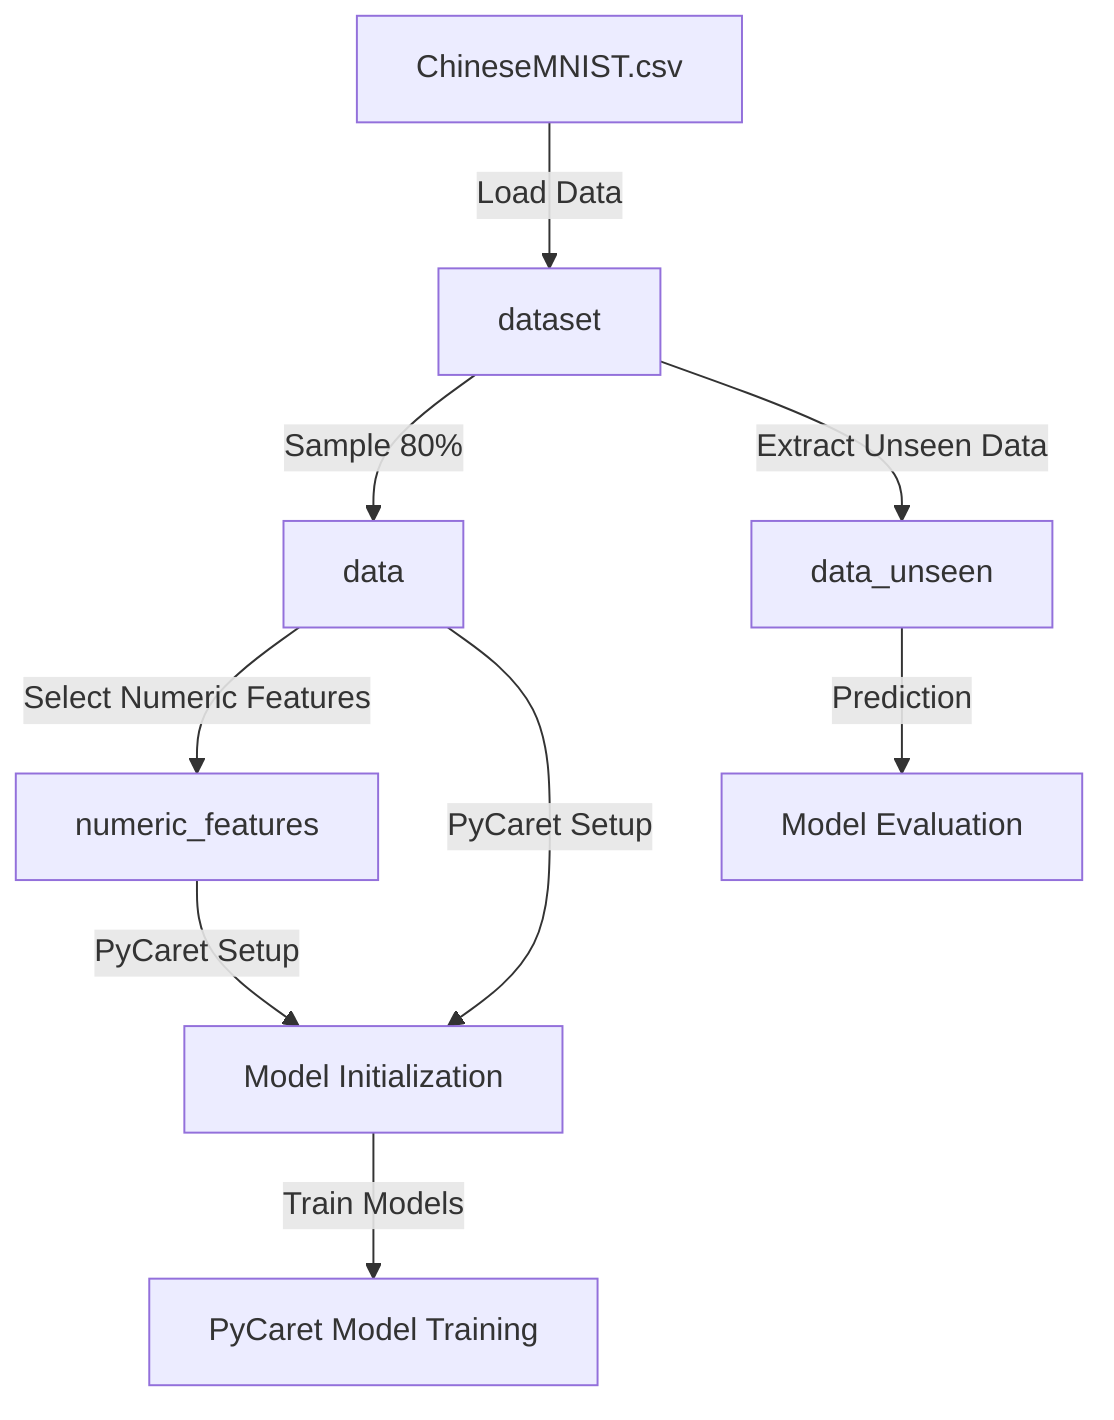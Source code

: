 flowchart TD
    A["ChineseMNIST.csv"] -->|"Load Data"| B["dataset"]
    B -->|"Sample 80%"| C["data"]
    B -->|"Extract Unseen Data"| D["data_unseen"]
    C -->|"Select Numeric Features"| E["numeric_features"]
    E -->|"PyCaret Setup"| F["Model Initialization"]
    C -->|"PyCaret Setup"| F
    F -->|"Train Models"| G["PyCaret Model Training"]  
    D -->|"Prediction"| H["Model Evaluation"] 
    
    %% Node Comments
    %% A: This node represents the CSV data source containing Chinese handwritten digits.
    %% B: This node is the DataFrame that holds the entire dataset loaded from the CSV.
    %% C: This node represents the 80% sample of the dataset used for training models.
    %% D: This node represents the 20% of data reserved for testing model predictions.
    %% E: This node lists extracted numeric features used in modeling.
    %% F: This node represents the setup process in PyCaret where data preprocessing is configured.
    %% G: This node represents the stage where PyCaret trains various models.
    %% H: This node represents the final evaluation and prediction using the trained models on unseen data.
    
    %% Transition Comments
    %% A to B: Load the dataset from CSV into a DataFrame.
    %% B to C: Sample 80% of the data for model training.
    %% B to D: Extract remaining 20% of the data for model evaluation.
    %% C to E: Select and prepare numeric features for input to models.
    %% E to F: Initialize PyCaret's setup with selected features.
    %% C to F: Feed sampled training data into the PyCaret setup.
    %% F to G: Train models using the configured setup.
    %% D to H: Evaluate model performance on unseen data.